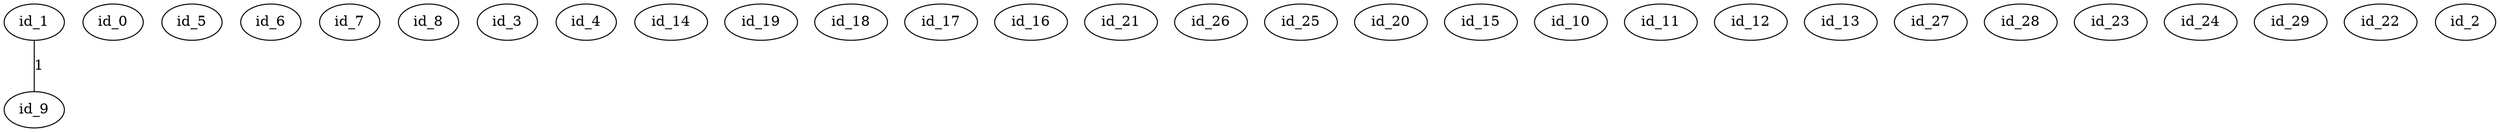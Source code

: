 graph GR{
id_1;
id_0;
id_5;
id_6;
id_7;
id_8;
id_3;
id_4;
id_9;
id_14;
id_19;
id_18;
id_17;
id_16;
id_21;
id_26;
id_25;
id_20;
id_15;
id_10;
id_11;
id_12;
id_13;
id_27;
id_28;
id_23;
id_24;
id_29;
id_22;
id_2;
id_1;
id_17;
id_1;
id_9;
id_1;
id_13;
id_1;
id_20;
id_1;
id_9;
id_1--id_9[label=1];
}